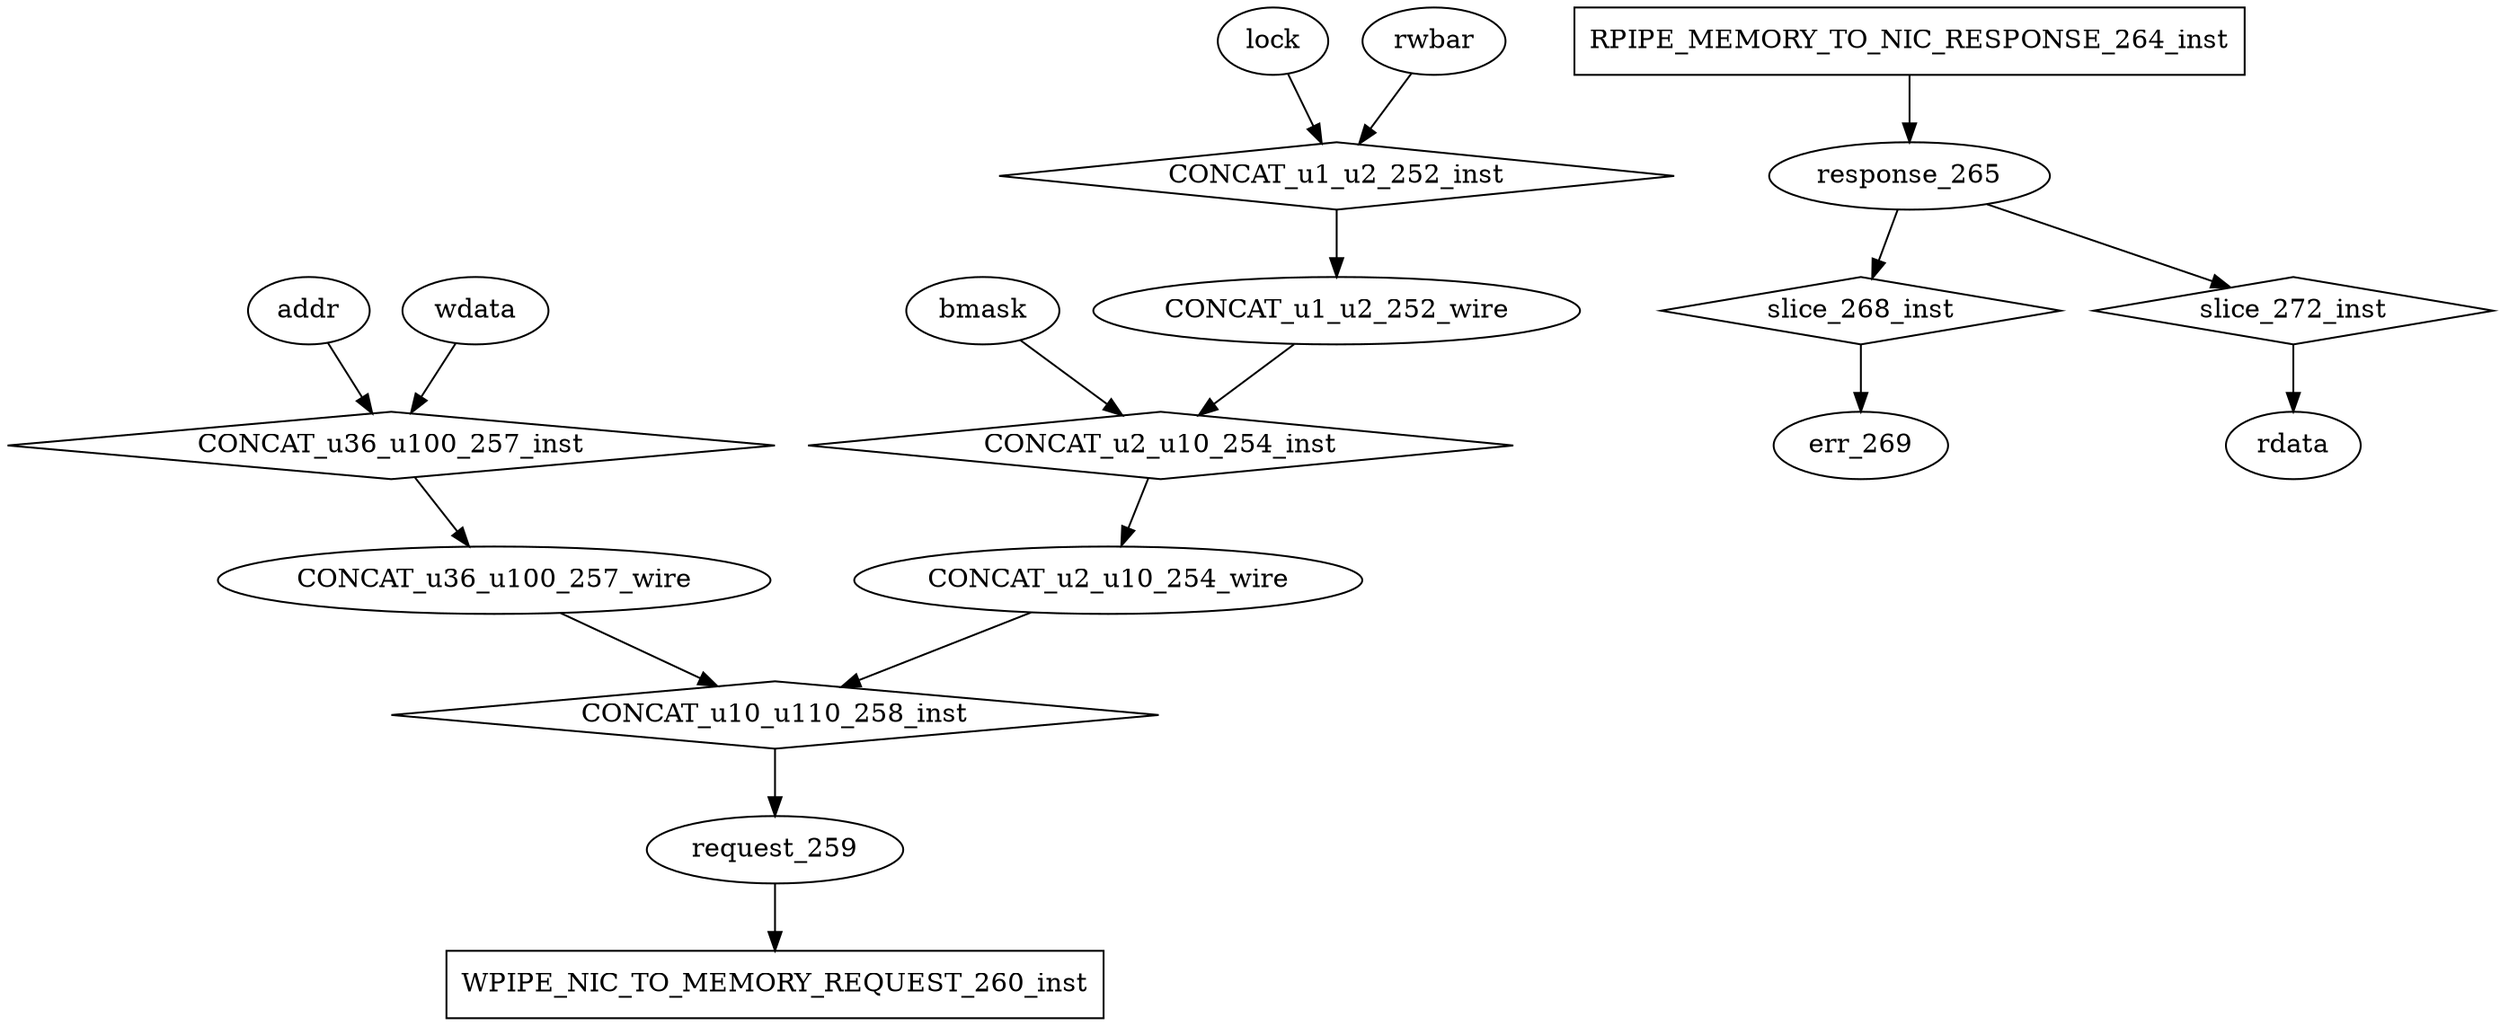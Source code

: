 digraph data_path {
  CONCAT_u1_u2_252_wire [shape=ellipse];
  CONCAT_u2_u10_254_wire [shape=ellipse];
  CONCAT_u36_u100_257_wire [shape=ellipse];
  err_269 [shape=ellipse];
  request_259 [shape=ellipse];
  response_265 [shape=ellipse];
  CONCAT_u10_u110_258_inst [shape=diamond];
CONCAT_u2_u10_254_wire  -> CONCAT_u10_u110_258_inst;
CONCAT_u36_u100_257_wire  -> CONCAT_u10_u110_258_inst;
CONCAT_u10_u110_258_inst -> request_259;
  CONCAT_u1_u2_252_inst [shape=diamond];
lock  -> CONCAT_u1_u2_252_inst;
rwbar  -> CONCAT_u1_u2_252_inst;
CONCAT_u1_u2_252_inst -> CONCAT_u1_u2_252_wire;
  CONCAT_u2_u10_254_inst [shape=diamond];
CONCAT_u1_u2_252_wire  -> CONCAT_u2_u10_254_inst;
bmask  -> CONCAT_u2_u10_254_inst;
CONCAT_u2_u10_254_inst -> CONCAT_u2_u10_254_wire;
  CONCAT_u36_u100_257_inst [shape=diamond];
addr  -> CONCAT_u36_u100_257_inst;
wdata  -> CONCAT_u36_u100_257_inst;
CONCAT_u36_u100_257_inst -> CONCAT_u36_u100_257_wire;
  RPIPE_MEMORY_TO_NIC_RESPONSE_264_inst [shape=rectangle];
RPIPE_MEMORY_TO_NIC_RESPONSE_264_inst -> response_265;
  WPIPE_NIC_TO_MEMORY_REQUEST_260_inst [shape=rectangle];
request_259  -> WPIPE_NIC_TO_MEMORY_REQUEST_260_inst;
  slice_268_inst [shape=diamond];
response_265  -> slice_268_inst;
slice_268_inst -> err_269;
  slice_272_inst [shape=diamond];
response_265  -> slice_272_inst;
slice_272_inst -> rdata;
}
